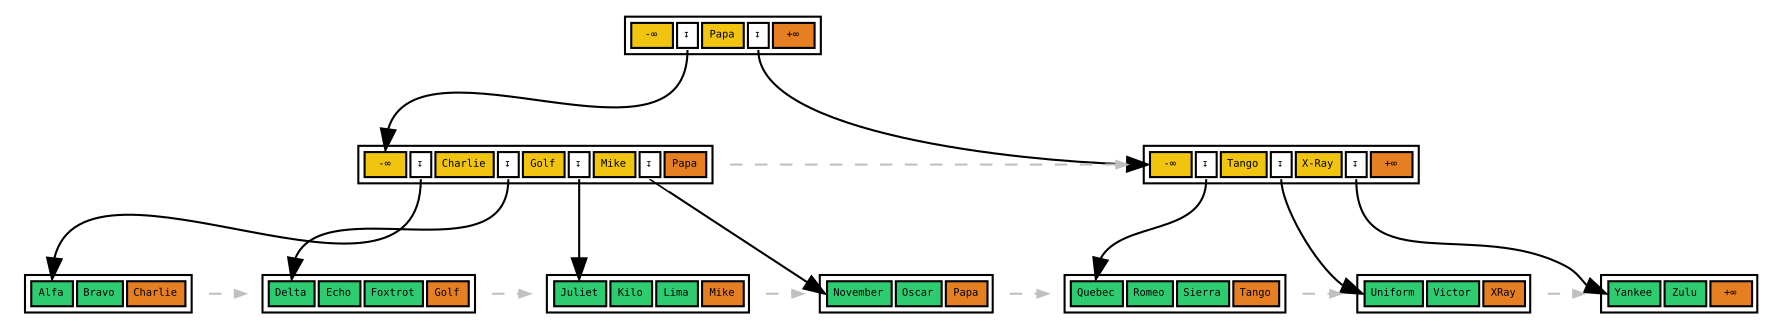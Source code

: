 // Example B-Tree graph
//
// Breadth-first order
//
// Start from root, go left to right
//
// Workflow:
//
// $ dot -T svg btree.dot -o btree.svg;

// #000000 -- black
// #2ECC71 -- green
// #F1C40F -- yellow
// #E67E22 -- brown
// #ECF0F1 -- gray

digraph nbtree {
graph [fontname = "monospace"];
node [shape = none,height=.1,fontname = "monospace",fontsize=5];
// Level 2 (Root internal level)
rootnode[ label=<<table width="70">
                    <tr>
                        <td bgcolor='#F1C40F' width="20" port="f0">-&infin;</td>
                        <td bgcolor='#FFFFFF' width="1" port="f1">&#8615;</td>
                        <td bgcolor='#F1C40F' width="20" port="f2">Papa</td>
                        <td bgcolor='#FFFFFF' width="1" port="f3">&#8615;</td>
                        <td bgcolor='#E67E22' width="20">+&infin;</td>
                    </tr>
                </table>
               >
        ];
// Downlinks to children:
"rootnode":f1 -> "leftinternal":f0
"rootnode":f3 -> "rightinternal":f0
// sibling pointer:
// (None)


// Level 1 (Internal level)
// Downlinks + highkey:
leftinternal[ label=<<table width="70">
                    <tr>
                        <td bgcolor='#F1C40F' width="20" port="f0">-&infin;</td>
                        <td bgcolor='#FFFFFF' width="1" port="f1">&#8615;</td>
                        <td bgcolor='#F1C40F' width="20" port="f2">Charlie</td>
                        <td bgcolor='#FFFFFF' width="1" port="f3">&#8615;</td>
                        <td bgcolor='#F1C40F' width="20" port="f4">Golf</td>
                        <td bgcolor='#FFFFFF' width="1" port="f5">&#8615;</td>
                        <td bgcolor='#F1C40F' width="20" port="f6">Mike</td>
                        <td bgcolor='#FFFFFF' width="1" port="f7">&#8615;</td>
                        <td bgcolor='#E67E22' width="20">Papa</td>
                    </tr>
                </table>
               >
        ];
// Downlinks to children:
"leftinternal":f1 -> "node0_1":f0
"leftinternal":f3 -> "node0_2":f0
"leftinternal":f5 -> "node0_3":f0
"leftinternal":f7 -> "node0_4":f0
// sibling pointer:
"leftinternal" -> "rightinternal"[constraint=false,color=gray,style=dashed,arrowsize=0.5]
// Downlinks + highkey:
rightinternal[ label=<<table width="70">
                    <tr>
                        <td bgcolor='#F1C40F' width="20" port="f0">-&infin;</td>
                        <td bgcolor='#FFFFFF' width="1" port="f1">&#8615;</td>
                        <td bgcolor='#F1C40F' width="20" port="f2">Tango</td>
                        <td bgcolor='#FFFFFF' width="1" port="f3">&#8615;</td>
                        <td bgcolor='#F1C40F' width="20" port="f4">X-Ray</td>
                        <td bgcolor='#FFFFFF' width="1" port="f5">&#8615;</td>
                        <td bgcolor='#E67E22' width="20">+&infin;</td>
                    </tr>
                </table>
               >
        ];
// Downlinks to children:
"rightinternal":f1 -> "node0_5":f0
"rightinternal":f3 -> "node0_6":f0
"rightinternal":f5 -> "node0_7":f0
// sibling pointer:
// (None)


// Level 0 (leaf level)
node0_1[ label=<<table width="70">
                    <tr>
                        <td bgcolor='#2ECC71' width="20" port="f0">Alfa</td>
                        <td bgcolor='#2ECC71' width="20" port="f1">Bravo</td>
                        <td bgcolor='#E67E22' width="20">Charlie</td>
                    </tr>
                </table>
               >
        ];
// sibling pointer:
"node0_1" -> "node0_2"[constraint=false,color=gray,style=dashed,arrowsize=0.5]
node0_2[ label=<<table width="70">
                    <tr>
                        <td bgcolor='#2ECC71' width="20" port="f0">Delta</td>
                        <td bgcolor='#2ECC71' width="20" port="f1">Echo</td>
                        <td bgcolor='#2ECC71' width="20" port="f2">Foxtrot</td>
                        <td bgcolor='#E67E22' width="20">Golf</td>
                    </tr>
                </table>
               >
        ];
// sibling pointer:
"node0_2" -> "node0_3"[constraint=false,color=gray,style=dashed,arrowsize=0.5]
node0_3[ label=<<table width="70">
                    <tr>
                        <td bgcolor='#2ECC71' width="20" port="f0">Juliet</td>
                        <td bgcolor='#2ECC71' width="20" port="f1">Kilo</td>
                        <td bgcolor='#2ECC71' width="20" port="f2">Lima</td>
                        <td bgcolor='#E67E22' width="20">Mike</td>
                    </tr>
                </table>
               >
        ];
// sibling pointer:
"node0_3" -> "node0_4"[constraint=false,color=gray,style=dashed,arrowsize=0.5]
node0_4[ label=<<table width="70">
                    <tr>
                        <td bgcolor='#2ECC71' width="20" port="f0">November</td>
                        <td bgcolor='#2ECC71' width="20" port="f1">Oscar</td>
                        <td bgcolor='#E67E22' width="20">Papa</td>
                    </tr>
                </table>
               >
        ];
// sibling pointer:
"node0_4" -> "node0_5"[constraint=false,color=gray,style=dashed,arrowsize=0.5]
node0_5[ label=<<table width="70">
                    <tr>
                        <td bgcolor='#2ECC71' width="20" port="f0">Quebec</td>
                        <td bgcolor='#2ECC71' width="20" port="f1">Romeo</td>
                        <td bgcolor='#2ECC71' width="20" port="f2">Sierra</td>
                        <td bgcolor='#E67E22' width="20">Tango</td>
                    </tr>
                </table>
               >
        ];
// sibling pointer:
"node0_5" -> "node0_6"[constraint=false,color=gray,style=dashed,arrowsize=0.5]
node0_6[ label=<<table width="70">
                    <tr>
                        <td bgcolor='#2ECC71' width="20" port="f0">Uniform</td>
                        <td bgcolor='#2ECC71' width="20" port="f1">Victor</td>
                        <td bgcolor='#E67E22' width="20">XRay</td>
                    </tr>
                </table>
               >
        ];
// sibling pointer:
"node0_6" -> "node0_7"[constraint=false,color=gray,style=dashed,arrowsize=0.5]
node0_7[ label=<<table width="70">
                    <tr>
                        <td bgcolor='#2ECC71' width="20" port="f0">Yankee</td>
                        <td bgcolor='#2ECC71' width="20" port="f1">Zulu</td>
                        <td bgcolor='#E67E22' width="20">+&infin;</td>
                    </tr>
                </table>
               >
        ];
// sibling pointer:
// (None)
}
